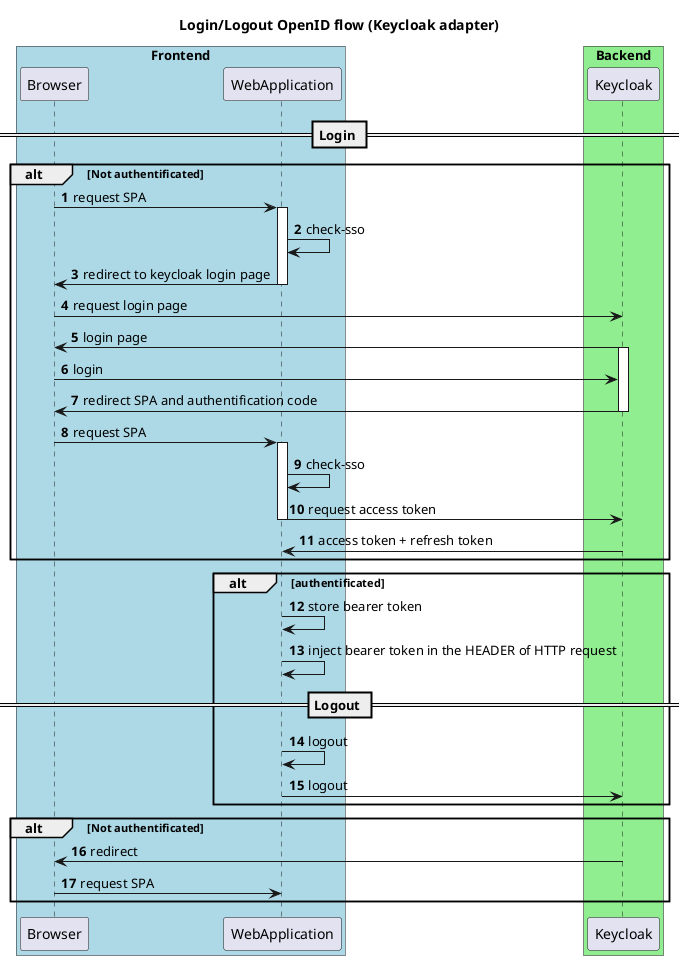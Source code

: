 @startuml
autonumber
title Login/Logout OpenID flow (Keycloak adapter)

box "Frontend" #LightBlue
	participant Browser
	participant WebApplication
end box
box "Backend" #LightGreen
	participant Keycloak
end box
== Login ==
alt Not authentificated
    Browser -> WebApplication : request SPA
    activate WebApplication
    WebApplication -> WebApplication : check-sso 
    WebApplication -> Browser : redirect to keycloak login page
    deactivate WebApplication

    Browser -> Keycloak : request login page 
    Keycloak -> Browser  : login page
    activate Keycloak
    Browser -> Keycloak : login
    Keycloak -> Browser: redirect SPA and authentification code
    deactivate Keycloak
    Browser -> WebApplication : request SPA
    activate WebApplication
    WebApplication -> WebApplication : check-sso 
    WebApplication -> Keycloak : request access token
    deactivate WebApplication
    Keycloak -> WebApplication: access token + refresh token
end
alt authentificated
    activate WebApplication
    WebApplication -> WebApplication : store bearer token
    WebApplication -> WebApplication : inject bearer token in the HEADER of HTTP request
    == Logout ==
    WebApplication -> WebApplication : logout
    WebApplication -> Keycloak: logout
    deactivate WebApplication
end
alt Not authentificated
    Keycloak -> Browser : redirect
    Browser -> WebApplication : request SPA
end
@enduml

